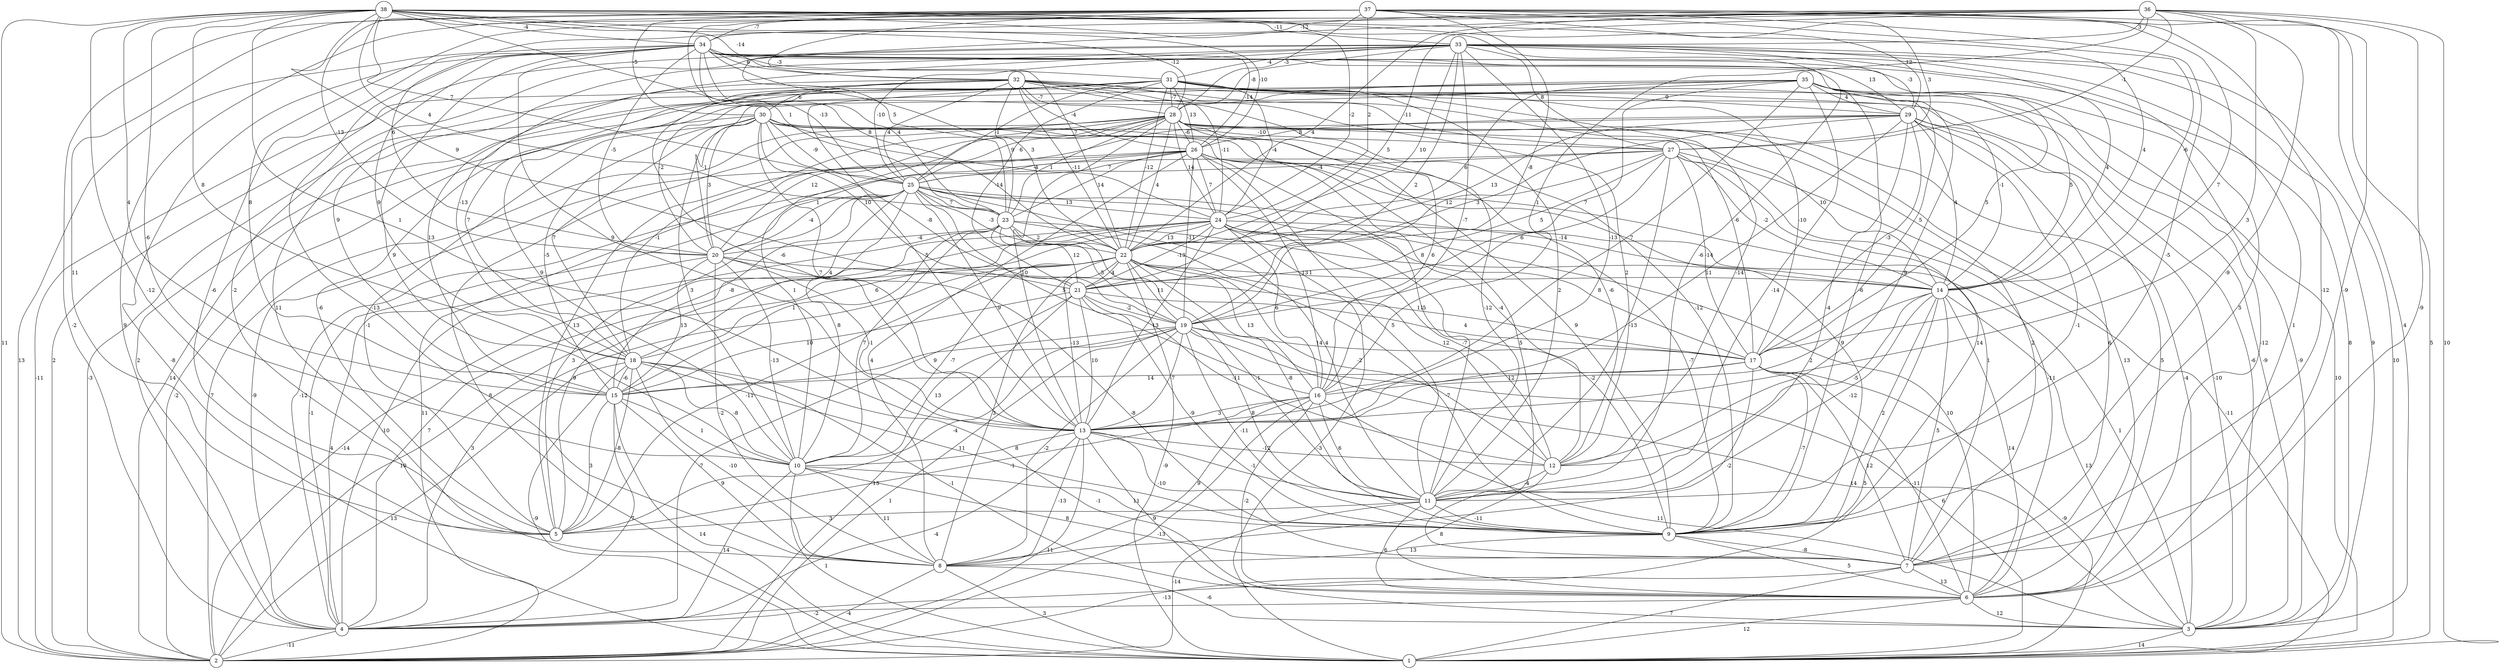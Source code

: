 graph { 
	 fontname="Helvetica,Arial,sans-serif" 
	 node [shape = circle]; 
	 38 -- 2 [label = "11"];
	 38 -- 8 [label = "-12"];
	 38 -- 10 [label = "-6"];
	 38 -- 11 [label = "-6"];
	 38 -- 13 [label = "1"];
	 38 -- 14 [label = "4"];
	 38 -- 15 [label = "4"];
	 38 -- 18 [label = "8"];
	 38 -- 21 [label = "9"];
	 38 -- 22 [label = "8"];
	 38 -- 23 [label = "4"];
	 38 -- 24 [label = "-2"];
	 38 -- 25 [label = "7"];
	 38 -- 26 [label = "-10"];
	 38 -- 28 [label = "-12"];
	 38 -- 29 [label = "12"];
	 38 -- 32 [label = "-14"];
	 38 -- 33 [label = "-11"];
	 38 -- 34 [label = "-4"];
	 37 -- 1 [label = "5"];
	 37 -- 3 [label = "4"];
	 37 -- 4 [label = "-2"];
	 37 -- 5 [label = "11"];
	 37 -- 7 [label = "-12"];
	 37 -- 11 [label = "-5"];
	 37 -- 14 [label = "-6"];
	 37 -- 17 [label = "7"];
	 37 -- 19 [label = "-8"];
	 37 -- 20 [label = "-13"];
	 37 -- 22 [label = "7"];
	 37 -- 23 [label = "1"];
	 37 -- 24 [label = "2"];
	 37 -- 27 [label = "3"];
	 37 -- 28 [label = "-3"];
	 37 -- 30 [label = "-5"];
	 37 -- 34 [label = "-7"];
	 36 -- 1 [label = "10"];
	 36 -- 4 [label = "9"];
	 36 -- 6 [label = "-9"];
	 36 -- 7 [label = "-9"];
	 36 -- 9 [label = "-9"];
	 36 -- 13 [label = "3"];
	 36 -- 15 [label = "8"];
	 36 -- 16 [label = "1"];
	 36 -- 20 [label = "6"];
	 36 -- 21 [label = "5"];
	 36 -- 22 [label = "4"];
	 36 -- 23 [label = "5"];
	 36 -- 27 [label = "-1"];
	 36 -- 33 [label = "3"];
	 36 -- 34 [label = "-12"];
	 35 -- 2 [label = "14"];
	 35 -- 3 [label = "-9"];
	 35 -- 4 [label = "2"];
	 35 -- 5 [label = "-6"];
	 35 -- 6 [label = "-12"];
	 35 -- 11 [label = "-14"];
	 35 -- 12 [label = "9"];
	 35 -- 14 [label = "5"];
	 35 -- 16 [label = "7"];
	 35 -- 17 [label = "5"];
	 35 -- 19 [label = "7"];
	 35 -- 20 [label = "-1"];
	 35 -- 22 [label = "6"];
	 35 -- 29 [label = "4"];
	 34 -- 1 [label = "-8"];
	 34 -- 2 [label = "13"];
	 34 -- 3 [label = "8"];
	 34 -- 5 [label = "-6"];
	 34 -- 8 [label = "-13"];
	 34 -- 9 [label = "-6"];
	 34 -- 10 [label = "9"];
	 34 -- 13 [label = "9"];
	 34 -- 14 [label = "4"];
	 34 -- 17 [label = "5"];
	 34 -- 18 [label = "9"];
	 34 -- 20 [label = "-5"];
	 34 -- 22 [label = "3"];
	 34 -- 23 [label = "4"];
	 34 -- 25 [label = "-13"];
	 34 -- 26 [label = "-14"];
	 34 -- 29 [label = "13"];
	 34 -- 31 [label = "-3"];
	 34 -- 32 [label = "6"];
	 33 -- 1 [label = "10"];
	 33 -- 2 [label = "2"];
	 33 -- 3 [label = "9"];
	 33 -- 5 [label = "-2"];
	 33 -- 6 [label = "1"];
	 33 -- 7 [label = "5"];
	 33 -- 13 [label = "-13"];
	 33 -- 15 [label = "9"];
	 33 -- 16 [label = "-7"];
	 33 -- 18 [label = "-13"];
	 33 -- 19 [label = "2"];
	 33 -- 22 [label = "10"];
	 33 -- 25 [label = "-10"];
	 33 -- 27 [label = "8"];
	 33 -- 28 [label = "-8"];
	 33 -- 29 [label = "-3"];
	 33 -- 31 [label = "-4"];
	 32 -- 2 [label = "-11"];
	 32 -- 3 [label = "-6"];
	 32 -- 9 [label = "-12"];
	 32 -- 12 [label = "2"];
	 32 -- 13 [label = "-6"];
	 32 -- 15 [label = "13"];
	 32 -- 17 [label = "-6"];
	 32 -- 22 [label = "-11"];
	 32 -- 23 [label = "9"];
	 32 -- 24 [label = "-11"];
	 32 -- 25 [label = "4"];
	 32 -- 26 [label = "-4"];
	 32 -- 27 [label = "-11"];
	 32 -- 28 [label = "-7"];
	 32 -- 30 [label = "6"];
	 31 -- 1 [label = "10"];
	 31 -- 2 [label = "-3"];
	 31 -- 3 [label = "-9"];
	 31 -- 5 [label = "11"];
	 31 -- 10 [label = "9"];
	 31 -- 11 [label = "2"];
	 31 -- 12 [label = "-14"];
	 31 -- 13 [label = "5"];
	 31 -- 14 [label = "-1"];
	 31 -- 17 [label = "-10"];
	 31 -- 18 [label = "7"];
	 31 -- 20 [label = "-2"];
	 31 -- 21 [label = "-14"];
	 31 -- 22 [label = "-12"];
	 31 -- 24 [label = "-4"];
	 31 -- 25 [label = "-1"];
	 31 -- 26 [label = "13"];
	 31 -- 28 [label = "-7"];
	 31 -- 29 [label = "9"];
	 30 -- 2 [label = "-2"];
	 30 -- 5 [label = "-1"];
	 30 -- 7 [label = "5"];
	 30 -- 9 [label = "9"];
	 30 -- 10 [label = "3"];
	 30 -- 11 [label = "5"];
	 30 -- 12 [label = "-6"];
	 30 -- 13 [label = "7"];
	 30 -- 15 [label = "-5"];
	 30 -- 18 [label = "7"];
	 30 -- 19 [label = "-8"];
	 30 -- 20 [label = "3"];
	 30 -- 21 [label = "10"];
	 30 -- 24 [label = "-4"];
	 30 -- 25 [label = "-9"];
	 30 -- 27 [label = "-10"];
	 29 -- 3 [label = "-10"];
	 29 -- 5 [label = "13"];
	 29 -- 6 [label = "5"];
	 29 -- 7 [label = "6"];
	 29 -- 9 [label = "-1"];
	 29 -- 11 [label = "-4"];
	 29 -- 13 [label = "11"];
	 29 -- 14 [label = "4"];
	 29 -- 17 [label = "-3"];
	 29 -- 21 [label = "3"];
	 29 -- 22 [label = "13"];
	 29 -- 26 [label = "8"];
	 28 -- 1 [label = "8"];
	 28 -- 2 [label = "7"];
	 28 -- 3 [label = "-4"];
	 28 -- 6 [label = "13"];
	 28 -- 7 [label = "2"];
	 28 -- 10 [label = "1"];
	 28 -- 11 [label = "-12"];
	 28 -- 13 [label = "10"];
	 28 -- 14 [label = "10"];
	 28 -- 16 [label = "6"];
	 28 -- 18 [label = "-1"];
	 28 -- 20 [label = "12"];
	 28 -- 22 [label = "4"];
	 28 -- 23 [label = "1"];
	 28 -- 24 [label = "14"];
	 28 -- 25 [label = "6"];
	 28 -- 26 [label = "-6"];
	 27 -- 1 [label = "-11"];
	 27 -- 4 [label = "-12"];
	 27 -- 6 [label = "-11"];
	 27 -- 9 [label = "14"];
	 27 -- 11 [label = "-13"];
	 27 -- 14 [label = "-2"];
	 27 -- 17 [label = "-14"];
	 27 -- 19 [label = "6"];
	 27 -- 21 [label = "5"];
	 27 -- 22 [label = "12"];
	 27 -- 25 [label = "-4"];
	 26 -- 2 [label = "11"];
	 26 -- 4 [label = "-9"];
	 26 -- 7 [label = "1"];
	 26 -- 8 [label = "4"];
	 26 -- 9 [label = "9"];
	 26 -- 11 [label = "5"];
	 26 -- 12 [label = "-4"];
	 26 -- 16 [label = "-13"];
	 26 -- 19 [label = "-11"];
	 26 -- 20 [label = "1"];
	 26 -- 23 [label = "14"];
	 26 -- 24 [label = "7"];
	 26 -- 25 [label = "7"];
	 25 -- 4 [label = "-1"];
	 25 -- 5 [label = "3"];
	 25 -- 9 [label = "-7"];
	 25 -- 10 [label = "8"];
	 25 -- 11 [label = "4"];
	 25 -- 13 [label = "9"];
	 25 -- 14 [label = "-14"];
	 25 -- 15 [label = "-8"];
	 25 -- 16 [label = "5"];
	 25 -- 18 [label = "4"];
	 25 -- 20 [label = "-4"];
	 25 -- 22 [label = "-3"];
	 25 -- 23 [label = "7"];
	 25 -- 24 [label = "13"];
	 24 -- 1 [label = "-3"];
	 24 -- 2 [label = "-14"];
	 24 -- 3 [label = "1"];
	 24 -- 4 [label = "7"];
	 24 -- 5 [label = "9"];
	 24 -- 6 [label = "10"];
	 24 -- 9 [label = "-2"];
	 24 -- 12 [label = "-7"];
	 24 -- 13 [label = "13"];
	 24 -- 16 [label = "6"];
	 24 -- 17 [label = "8"];
	 24 -- 18 [label = "6"];
	 24 -- 21 [label = "-13"];
	 24 -- 22 [label = "13"];
	 23 -- 4 [label = "-10"];
	 23 -- 9 [label = "-1"];
	 23 -- 10 [label = "7"];
	 23 -- 12 [label = "12"];
	 23 -- 14 [label = "8"];
	 23 -- 15 [label = "1"];
	 23 -- 19 [label = "5"];
	 23 -- 20 [label = "-4"];
	 23 -- 21 [label = "12"];
	 23 -- 22 [label = "2"];
	 22 -- 1 [label = "-9"];
	 22 -- 2 [label = "10"];
	 22 -- 4 [label = "3"];
	 22 -- 5 [label = "-11"];
	 22 -- 8 [label = "3"];
	 22 -- 9 [label = "-7"];
	 22 -- 10 [label = "-7"];
	 22 -- 11 [label = "-8"];
	 22 -- 12 [label = "-2"];
	 22 -- 13 [label = "-13"];
	 22 -- 14 [label = "1"];
	 22 -- 16 [label = "13"];
	 22 -- 19 [label = "11"];
	 22 -- 21 [label = "4"];
	 21 -- 2 [label = "13"];
	 21 -- 4 [label = "-7"];
	 21 -- 9 [label = "-9"];
	 21 -- 12 [label = "-11"];
	 21 -- 13 [label = "10"];
	 21 -- 15 [label = "10"];
	 21 -- 17 [label = "4"];
	 21 -- 19 [label = "-2"];
	 20 -- 4 [label = "4"];
	 20 -- 7 [label = "-8"];
	 20 -- 8 [label = "-2"];
	 20 -- 10 [label = "-13"];
	 20 -- 13 [label = "-1"];
	 20 -- 15 [label = "13"];
	 20 -- 17 [label = "11"];
	 19 -- 1 [label = "6"];
	 19 -- 2 [label = "1"];
	 19 -- 3 [label = "14"];
	 19 -- 5 [label = "-4"];
	 19 -- 8 [label = "-2"];
	 19 -- 9 [label = "-11"];
	 19 -- 10 [label = "13"];
	 19 -- 11 [label = "8"];
	 19 -- 13 [label = "-7"];
	 19 -- 15 [label = "9"];
	 19 -- 17 [label = "14"];
	 18 -- 1 [label = "-9"];
	 18 -- 2 [label = "13"];
	 18 -- 3 [label = "-1"];
	 18 -- 5 [label = "-8"];
	 18 -- 6 [label = "-1"];
	 18 -- 8 [label = "-10"];
	 18 -- 9 [label = "11"];
	 18 -- 10 [label = "-8"];
	 18 -- 15 [label = "-6"];
	 17 -- 1 [label = "-9"];
	 17 -- 6 [label = "-11"];
	 17 -- 7 [label = "12"];
	 17 -- 8 [label = "-2"];
	 17 -- 9 [label = "-7"];
	 17 -- 15 [label = "14"];
	 17 -- 16 [label = "12"];
	 16 -- 2 [label = "-13"];
	 16 -- 3 [label = "11"];
	 16 -- 5 [label = "-1"];
	 16 -- 6 [label = "-2"];
	 16 -- 8 [label = "9"];
	 16 -- 11 [label = "6"];
	 16 -- 13 [label = "3"];
	 15 -- 1 [label = "14"];
	 15 -- 4 [label = "7"];
	 15 -- 5 [label = "3"];
	 15 -- 8 [label = "9"];
	 15 -- 10 [label = "1"];
	 14 -- 2 [label = "5"];
	 14 -- 3 [label = "13"];
	 14 -- 6 [label = "14"];
	 14 -- 7 [label = "5"];
	 14 -- 9 [label = "2"];
	 14 -- 11 [label = "-12"];
	 14 -- 12 [label = "-5"];
	 14 -- 13 [label = "2"];
	 13 -- 2 [label = "11"];
	 13 -- 4 [label = "-4"];
	 13 -- 6 [label = "9"];
	 13 -- 8 [label = "-13"];
	 13 -- 9 [label = "-10"];
	 13 -- 10 [label = "8"];
	 13 -- 11 [label = "-1"];
	 13 -- 12 [label = "-12"];
	 12 -- 6 [label = "8"];
	 12 -- 11 [label = "-4"];
	 11 -- 2 [label = "-14"];
	 11 -- 5 [label = "3"];
	 11 -- 6 [label = "6"];
	 11 -- 9 [label = "-11"];
	 10 -- 1 [label = "1"];
	 10 -- 4 [label = "14"];
	 10 -- 7 [label = "8"];
	 10 -- 8 [label = "11"];
	 10 -- 9 [label = "11"];
	 9 -- 6 [label = "5"];
	 9 -- 7 [label = "-8"];
	 9 -- 8 [label = "13"];
	 8 -- 1 [label = "3"];
	 8 -- 2 [label = "-4"];
	 8 -- 3 [label = "-6"];
	 7 -- 1 [label = "7"];
	 7 -- 4 [label = "-13"];
	 7 -- 6 [label = "13"];
	 6 -- 1 [label = "12"];
	 6 -- 3 [label = "12"];
	 6 -- 4 [label = "-2"];
	 4 -- 2 [label = "-11"];
	 3 -- 1 [label = "14"];
	 1;
	 2;
	 3;
	 4;
	 5;
	 6;
	 7;
	 8;
	 9;
	 10;
	 11;
	 12;
	 13;
	 14;
	 15;
	 16;
	 17;
	 18;
	 19;
	 20;
	 21;
	 22;
	 23;
	 24;
	 25;
	 26;
	 27;
	 28;
	 29;
	 30;
	 31;
	 32;
	 33;
	 34;
	 35;
	 36;
	 37;
	 38;
}
